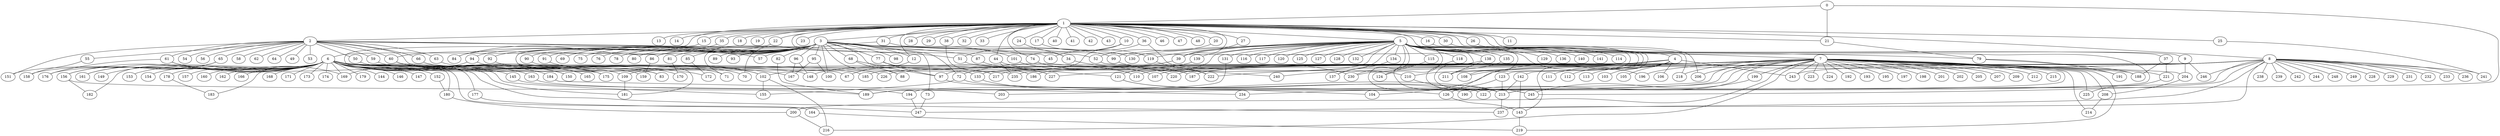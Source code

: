 
graph graphname {
    0 -- 1
0 -- 21
0 -- 122
1 -- 2
1 -- 3
1 -- 4
1 -- 5
1 -- 6
1 -- 7
1 -- 8
1 -- 9
1 -- 10
1 -- 11
1 -- 12
1 -- 13
1 -- 14
1 -- 15
1 -- 16
1 -- 17
1 -- 18
1 -- 19
1 -- 20
1 -- 21
1 -- 22
1 -- 23
1 -- 24
1 -- 25
1 -- 26
1 -- 27
1 -- 28
1 -- 29
1 -- 30
1 -- 31
1 -- 32
1 -- 33
1 -- 34
1 -- 35
1 -- 36
1 -- 37
1 -- 38
1 -- 39
1 -- 40
1 -- 41
1 -- 42
1 -- 43
1 -- 44
1 -- 45
1 -- 46
1 -- 47
1 -- 48
2 -- 64
2 -- 66
2 -- 67
2 -- 65
2 -- 49
2 -- 50
2 -- 51
2 -- 52
2 -- 53
2 -- 54
2 -- 55
2 -- 56
2 -- 57
2 -- 58
2 -- 59
2 -- 60
2 -- 61
2 -- 62
2 -- 63
2 -- 151
3 -- 68
3 -- 69
3 -- 70
3 -- 71
3 -- 72
3 -- 73
3 -- 74
3 -- 75
3 -- 76
3 -- 77
3 -- 78
3 -- 79
3 -- 80
3 -- 81
3 -- 82
3 -- 83
3 -- 84
3 -- 85
3 -- 86
3 -- 87
3 -- 88
3 -- 89
3 -- 90
3 -- 91
3 -- 92
3 -- 93
3 -- 94
3 -- 95
3 -- 96
3 -- 97
3 -- 98
3 -- 99
3 -- 100
3 -- 101
3 -- 12
4 -- 102
4 -- 103
4 -- 104
4 -- 105
4 -- 106
4 -- 107
4 -- 108
4 -- 109
4 -- 110
4 -- 111
4 -- 112
4 -- 113
4 -- 243
5 -- 128
5 -- 130
5 -- 131
5 -- 132
5 -- 133
5 -- 134
5 -- 129
5 -- 136
5 -- 137
5 -- 138
5 -- 139
5 -- 140
5 -- 141
5 -- 142
5 -- 143
5 -- 135
5 -- 114
5 -- 115
5 -- 116
5 -- 117
5 -- 118
5 -- 119
5 -- 120
5 -- 121
5 -- 122
5 -- 123
5 -- 124
5 -- 125
5 -- 126
5 -- 127
5 -- 245
5 -- 99
5 -- 108
5 -- 39
5 -- 196
5 -- 230
6 -- 144
6 -- 145
6 -- 146
6 -- 147
6 -- 148
6 -- 149
6 -- 150
6 -- 151
6 -- 152
6 -- 153
6 -- 154
6 -- 155
6 -- 156
6 -- 157
6 -- 158
6 -- 159
6 -- 160
6 -- 161
6 -- 162
6 -- 163
6 -- 164
6 -- 165
6 -- 166
6 -- 167
6 -- 168
6 -- 169
6 -- 170
6 -- 171
6 -- 172
6 -- 173
6 -- 174
6 -- 175
6 -- 176
6 -- 177
6 -- 178
6 -- 179
6 -- 180
6 -- 181
6 -- 182
6 -- 183
6 -- 184
6 -- 185
6 -- 237
6 -- 226
7 -- 185
7 -- 186
7 -- 187
7 -- 188
7 -- 189
7 -- 190
7 -- 191
7 -- 192
7 -- 193
7 -- 194
7 -- 195
7 -- 196
7 -- 197
7 -- 198
7 -- 199
7 -- 200
7 -- 201
7 -- 202
7 -- 203
7 -- 204
7 -- 205
7 -- 206
7 -- 207
7 -- 208
7 -- 209
7 -- 210
7 -- 211
7 -- 212
7 -- 213
7 -- 214
7 -- 215
7 -- 216
7 -- 217
7 -- 218
7 -- 219
7 -- 220
7 -- 221
7 -- 222
7 -- 223
7 -- 224
7 -- 225
7 -- 226
7 -- 243
8 -- 227
8 -- 228
8 -- 229
8 -- 230
8 -- 231
8 -- 232
8 -- 233
8 -- 234
8 -- 235
8 -- 236
8 -- 237
8 -- 238
8 -- 239
8 -- 240
8 -- 241
8 -- 242
8 -- 243
8 -- 244
8 -- 245
8 -- 246
8 -- 247
8 -- 248
8 -- 249
9 -- 204
9 -- 246
10 -- 97
10 -- 51
12 -- 67
15 -- 175
16 -- 218
17 -- 119
20 -- 52
21 -- 79
22 -- 235
22 -- 60
24 -- 34
25 -- 241
26 -- 213
27 -- 39
30 -- 206
31 -- 57
31 -- 130
34 -- 222
35 -- 84
36 -- 210
36 -- 45
37 -- 188
37 -- 221
38 -- 227
39 -- 72
44 -- 235
44 -- 107
50 -- 83
51 -- 121
52 -- 240
55 -- 158
59 -- 71
60 -- 150
60 -- 102
60 -- 70
61 -- 176
61 -- 169
61 -- 109
63 -- 217
65 -- 161
65 -- 156
66 -- 133
68 -- 186
68 -- 88
72 -- 126
72 -- 155
73 -- 247
74 -- 187
77 -- 97
77 -- 227
79 -- 188
79 -- 191
81 -- 170
82 -- 189
85 -- 172
86 -- 159
87 -- 110
90 -- 181
91 -- 102
92 -- 175
94 -- 165
94 -- 169
95 -- 167
95 -- 100
96 -- 148
96 -- 167
97 -- 104
99 -- 230
101 -- 220
102 -- 216
102 -- 155
109 -- 181
115 -- 124
118 -- 245
119 -- 222
121 -- 190
121 -- 122
123 -- 213
123 -- 126
126 -- 143
131 -- 189
133 -- 213
134 -- 137
135 -- 211
138 -- 213
138 -- 211
139 -- 148
142 -- 143
142 -- 213
143 -- 219
145 -- 194
152 -- 180
156 -- 189
156 -- 182
163 -- 203
164 -- 219
177 -- 247
178 -- 183
180 -- 200
184 -- 234
194 -- 247
199 -- 245
200 -- 216
204 -- 208
208 -- 214
210 -- 213
213 -- 237
221 -- 225

}
